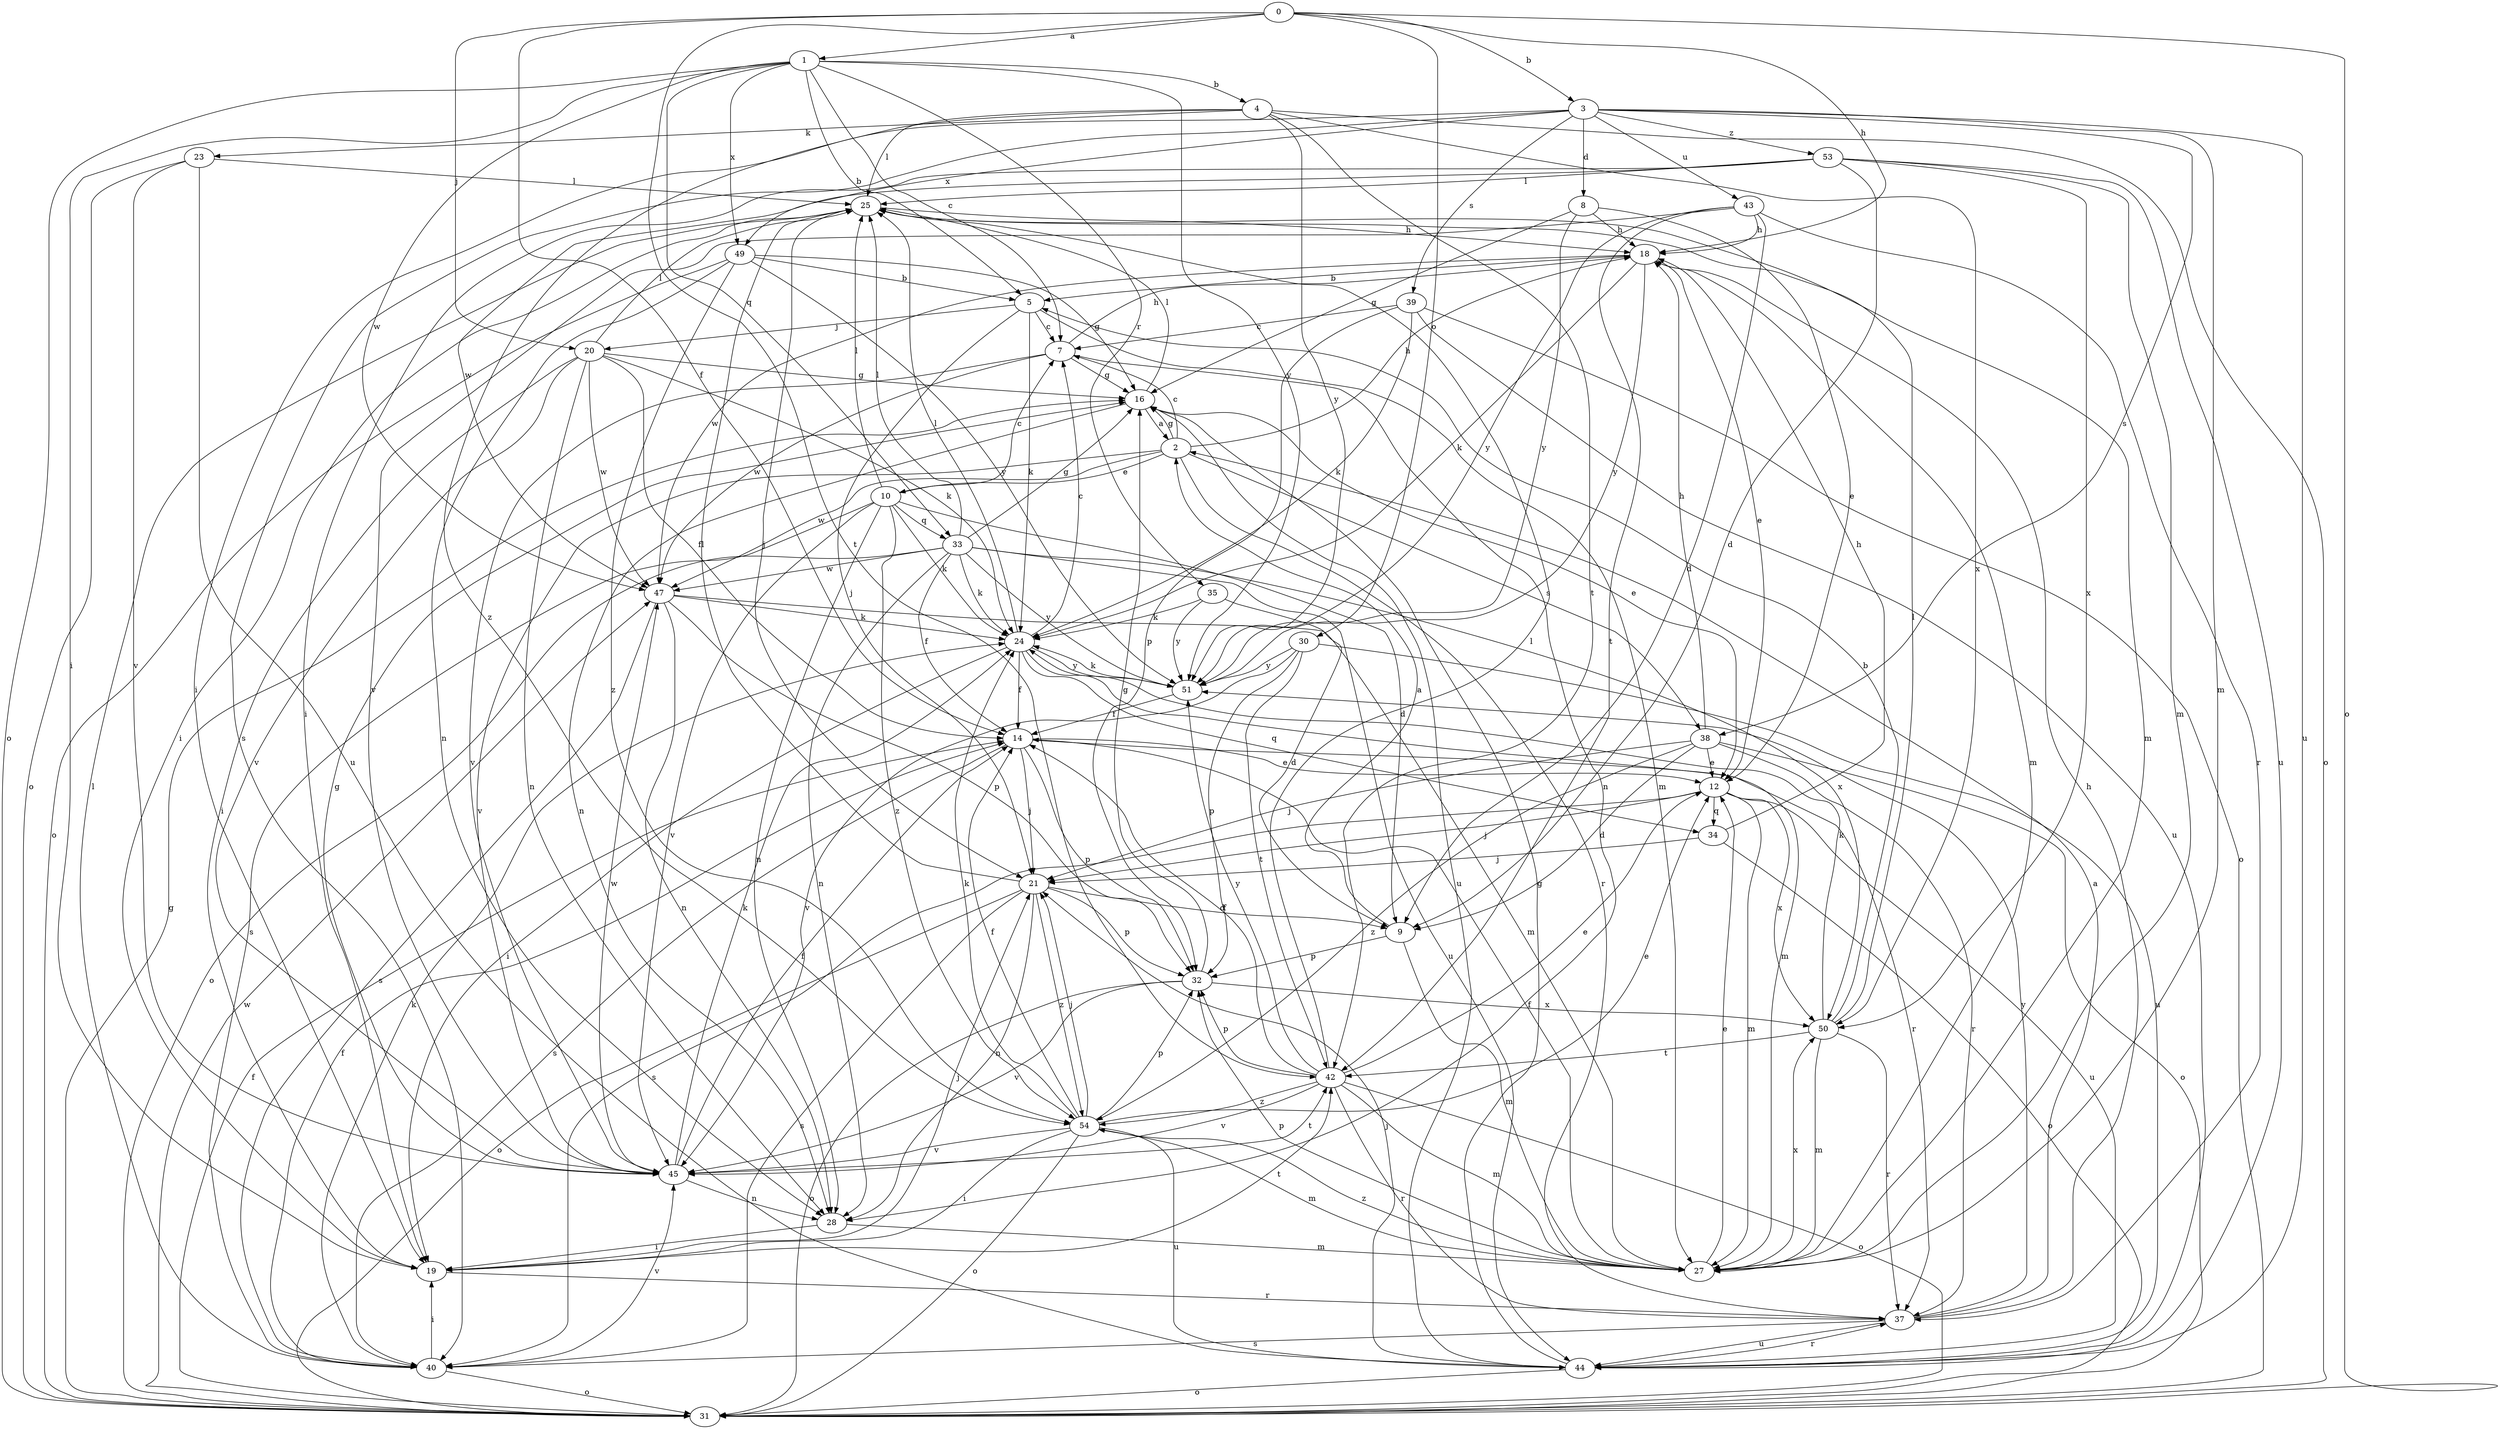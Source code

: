 strict digraph  {
0;
1;
2;
3;
4;
5;
7;
8;
9;
10;
12;
14;
16;
18;
19;
20;
21;
23;
24;
25;
27;
28;
30;
31;
32;
33;
34;
35;
37;
38;
39;
40;
42;
43;
44;
45;
47;
49;
50;
51;
53;
54;
0 -> 1  [label=a];
0 -> 3  [label=b];
0 -> 14  [label=f];
0 -> 18  [label=h];
0 -> 20  [label=j];
0 -> 30  [label=o];
0 -> 31  [label=o];
0 -> 42  [label=t];
1 -> 4  [label=b];
1 -> 5  [label=b];
1 -> 7  [label=c];
1 -> 19  [label=i];
1 -> 31  [label=o];
1 -> 33  [label=q];
1 -> 35  [label=r];
1 -> 47  [label=w];
1 -> 49  [label=x];
1 -> 51  [label=y];
2 -> 7  [label=c];
2 -> 10  [label=e];
2 -> 16  [label=g];
2 -> 18  [label=h];
2 -> 37  [label=r];
2 -> 38  [label=s];
2 -> 45  [label=v];
2 -> 47  [label=w];
3 -> 8  [label=d];
3 -> 19  [label=i];
3 -> 27  [label=m];
3 -> 38  [label=s];
3 -> 39  [label=s];
3 -> 40  [label=s];
3 -> 43  [label=u];
3 -> 44  [label=u];
3 -> 49  [label=x];
3 -> 53  [label=z];
4 -> 23  [label=k];
4 -> 25  [label=l];
4 -> 31  [label=o];
4 -> 42  [label=t];
4 -> 50  [label=x];
4 -> 51  [label=y];
4 -> 54  [label=z];
5 -> 7  [label=c];
5 -> 20  [label=j];
5 -> 21  [label=j];
5 -> 24  [label=k];
5 -> 27  [label=m];
7 -> 16  [label=g];
7 -> 18  [label=h];
7 -> 28  [label=n];
7 -> 45  [label=v];
7 -> 47  [label=w];
8 -> 12  [label=e];
8 -> 16  [label=g];
8 -> 18  [label=h];
8 -> 51  [label=y];
9 -> 2  [label=a];
9 -> 27  [label=m];
9 -> 32  [label=p];
10 -> 7  [label=c];
10 -> 9  [label=d];
10 -> 24  [label=k];
10 -> 25  [label=l];
10 -> 28  [label=n];
10 -> 33  [label=q];
10 -> 40  [label=s];
10 -> 45  [label=v];
10 -> 54  [label=z];
12 -> 21  [label=j];
12 -> 27  [label=m];
12 -> 34  [label=q];
12 -> 40  [label=s];
12 -> 44  [label=u];
12 -> 50  [label=x];
14 -> 12  [label=e];
14 -> 21  [label=j];
14 -> 32  [label=p];
14 -> 37  [label=r];
14 -> 40  [label=s];
16 -> 2  [label=a];
16 -> 12  [label=e];
16 -> 25  [label=l];
16 -> 28  [label=n];
16 -> 44  [label=u];
18 -> 5  [label=b];
18 -> 12  [label=e];
18 -> 24  [label=k];
18 -> 27  [label=m];
18 -> 47  [label=w];
18 -> 51  [label=y];
19 -> 21  [label=j];
19 -> 37  [label=r];
19 -> 42  [label=t];
20 -> 14  [label=f];
20 -> 16  [label=g];
20 -> 19  [label=i];
20 -> 24  [label=k];
20 -> 25  [label=l];
20 -> 28  [label=n];
20 -> 45  [label=v];
20 -> 47  [label=w];
21 -> 9  [label=d];
21 -> 25  [label=l];
21 -> 28  [label=n];
21 -> 31  [label=o];
21 -> 32  [label=p];
21 -> 40  [label=s];
21 -> 54  [label=z];
23 -> 25  [label=l];
23 -> 31  [label=o];
23 -> 44  [label=u];
23 -> 45  [label=v];
24 -> 7  [label=c];
24 -> 14  [label=f];
24 -> 19  [label=i];
24 -> 25  [label=l];
24 -> 27  [label=m];
24 -> 34  [label=q];
24 -> 51  [label=y];
25 -> 18  [label=h];
25 -> 19  [label=i];
25 -> 21  [label=j];
25 -> 27  [label=m];
27 -> 12  [label=e];
27 -> 14  [label=f];
27 -> 32  [label=p];
27 -> 50  [label=x];
27 -> 54  [label=z];
28 -> 19  [label=i];
28 -> 27  [label=m];
30 -> 32  [label=p];
30 -> 42  [label=t];
30 -> 44  [label=u];
30 -> 45  [label=v];
30 -> 51  [label=y];
31 -> 14  [label=f];
31 -> 16  [label=g];
31 -> 47  [label=w];
32 -> 16  [label=g];
32 -> 31  [label=o];
32 -> 45  [label=v];
32 -> 50  [label=x];
33 -> 14  [label=f];
33 -> 16  [label=g];
33 -> 24  [label=k];
33 -> 25  [label=l];
33 -> 28  [label=n];
33 -> 31  [label=o];
33 -> 44  [label=u];
33 -> 47  [label=w];
33 -> 50  [label=x];
33 -> 51  [label=y];
34 -> 18  [label=h];
34 -> 21  [label=j];
34 -> 31  [label=o];
35 -> 9  [label=d];
35 -> 24  [label=k];
35 -> 51  [label=y];
37 -> 2  [label=a];
37 -> 18  [label=h];
37 -> 40  [label=s];
37 -> 44  [label=u];
37 -> 51  [label=y];
38 -> 9  [label=d];
38 -> 12  [label=e];
38 -> 18  [label=h];
38 -> 21  [label=j];
38 -> 31  [label=o];
38 -> 37  [label=r];
38 -> 54  [label=z];
39 -> 7  [label=c];
39 -> 24  [label=k];
39 -> 31  [label=o];
39 -> 32  [label=p];
39 -> 44  [label=u];
40 -> 14  [label=f];
40 -> 19  [label=i];
40 -> 24  [label=k];
40 -> 25  [label=l];
40 -> 31  [label=o];
40 -> 45  [label=v];
42 -> 12  [label=e];
42 -> 14  [label=f];
42 -> 25  [label=l];
42 -> 27  [label=m];
42 -> 31  [label=o];
42 -> 32  [label=p];
42 -> 37  [label=r];
42 -> 45  [label=v];
42 -> 51  [label=y];
42 -> 54  [label=z];
43 -> 9  [label=d];
43 -> 18  [label=h];
43 -> 37  [label=r];
43 -> 42  [label=t];
43 -> 45  [label=v];
43 -> 51  [label=y];
44 -> 16  [label=g];
44 -> 21  [label=j];
44 -> 31  [label=o];
44 -> 37  [label=r];
45 -> 14  [label=f];
45 -> 16  [label=g];
45 -> 24  [label=k];
45 -> 28  [label=n];
45 -> 42  [label=t];
45 -> 47  [label=w];
47 -> 24  [label=k];
47 -> 27  [label=m];
47 -> 28  [label=n];
47 -> 32  [label=p];
47 -> 40  [label=s];
49 -> 5  [label=b];
49 -> 16  [label=g];
49 -> 28  [label=n];
49 -> 31  [label=o];
49 -> 51  [label=y];
49 -> 54  [label=z];
50 -> 5  [label=b];
50 -> 24  [label=k];
50 -> 25  [label=l];
50 -> 27  [label=m];
50 -> 37  [label=r];
50 -> 42  [label=t];
51 -> 14  [label=f];
51 -> 24  [label=k];
53 -> 9  [label=d];
53 -> 19  [label=i];
53 -> 25  [label=l];
53 -> 27  [label=m];
53 -> 44  [label=u];
53 -> 47  [label=w];
53 -> 50  [label=x];
54 -> 12  [label=e];
54 -> 14  [label=f];
54 -> 19  [label=i];
54 -> 21  [label=j];
54 -> 24  [label=k];
54 -> 27  [label=m];
54 -> 31  [label=o];
54 -> 32  [label=p];
54 -> 44  [label=u];
54 -> 45  [label=v];
}
